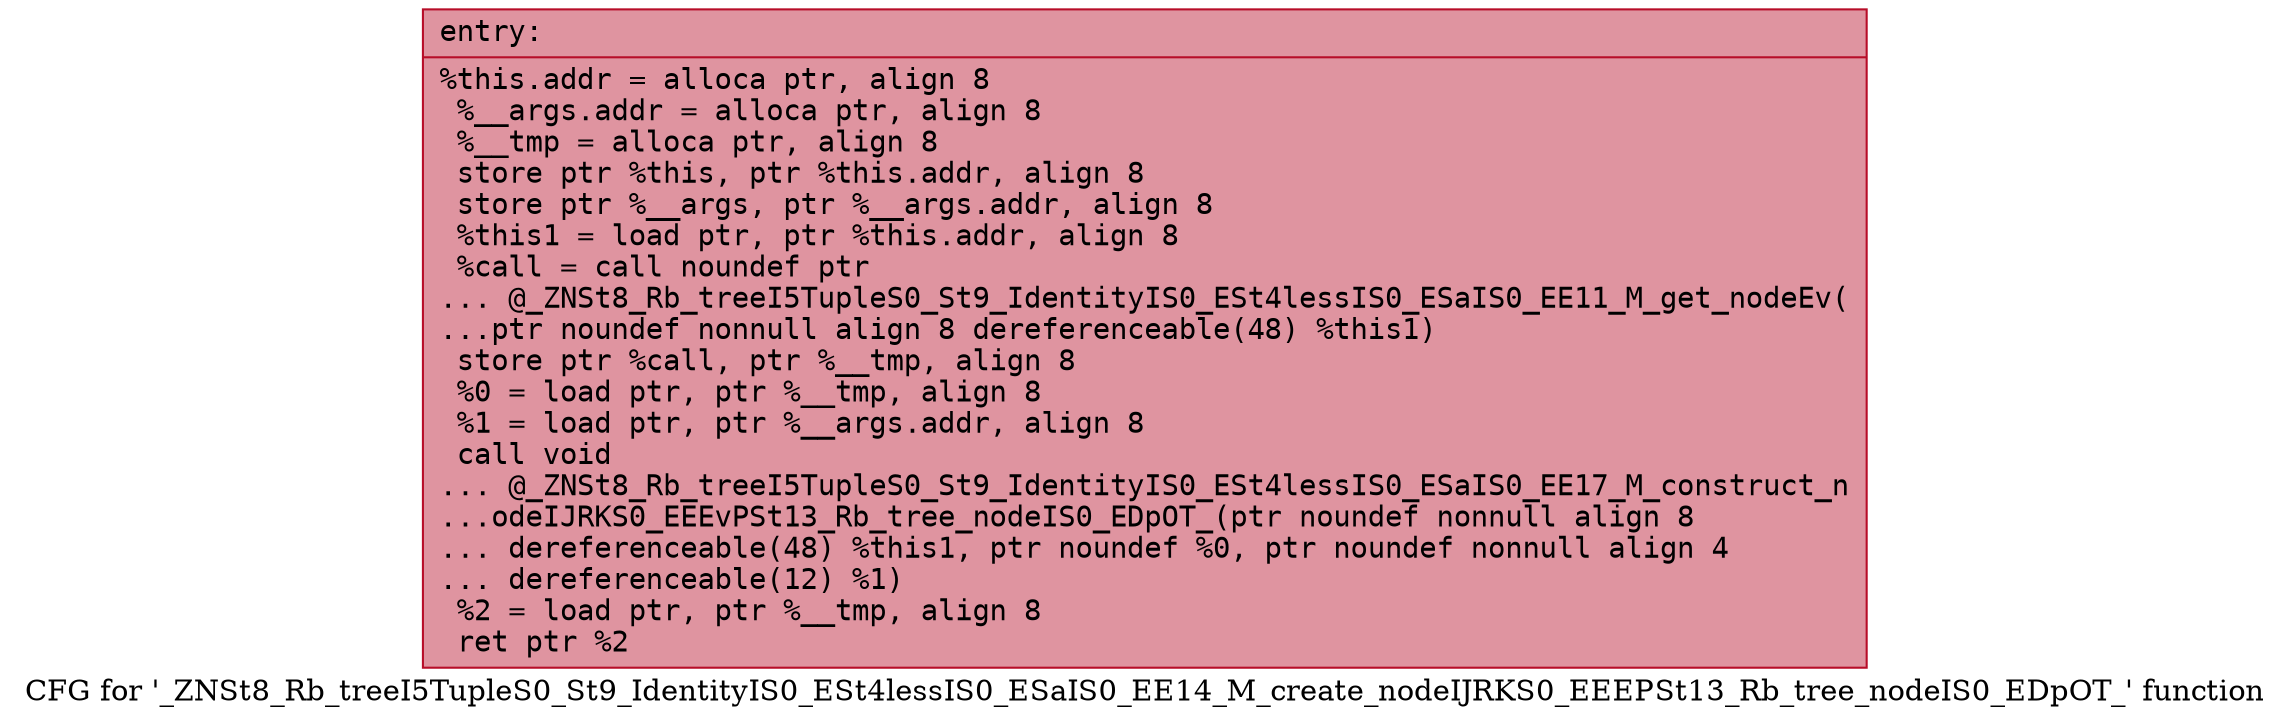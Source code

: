 digraph "CFG for '_ZNSt8_Rb_treeI5TupleS0_St9_IdentityIS0_ESt4lessIS0_ESaIS0_EE14_M_create_nodeIJRKS0_EEEPSt13_Rb_tree_nodeIS0_EDpOT_' function" {
	label="CFG for '_ZNSt8_Rb_treeI5TupleS0_St9_IdentityIS0_ESt4lessIS0_ESaIS0_EE14_M_create_nodeIJRKS0_EEEPSt13_Rb_tree_nodeIS0_EDpOT_' function";

	Node0x55dab47e0040 [shape=record,color="#b70d28ff", style=filled, fillcolor="#b70d2870" fontname="Courier",label="{entry:\l|  %this.addr = alloca ptr, align 8\l  %__args.addr = alloca ptr, align 8\l  %__tmp = alloca ptr, align 8\l  store ptr %this, ptr %this.addr, align 8\l  store ptr %__args, ptr %__args.addr, align 8\l  %this1 = load ptr, ptr %this.addr, align 8\l  %call = call noundef ptr\l... @_ZNSt8_Rb_treeI5TupleS0_St9_IdentityIS0_ESt4lessIS0_ESaIS0_EE11_M_get_nodeEv(\l...ptr noundef nonnull align 8 dereferenceable(48) %this1)\l  store ptr %call, ptr %__tmp, align 8\l  %0 = load ptr, ptr %__tmp, align 8\l  %1 = load ptr, ptr %__args.addr, align 8\l  call void\l... @_ZNSt8_Rb_treeI5TupleS0_St9_IdentityIS0_ESt4lessIS0_ESaIS0_EE17_M_construct_n\l...odeIJRKS0_EEEvPSt13_Rb_tree_nodeIS0_EDpOT_(ptr noundef nonnull align 8\l... dereferenceable(48) %this1, ptr noundef %0, ptr noundef nonnull align 4\l... dereferenceable(12) %1)\l  %2 = load ptr, ptr %__tmp, align 8\l  ret ptr %2\l}"];
}
